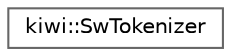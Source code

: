 digraph "Graphical Class Hierarchy"
{
 // LATEX_PDF_SIZE
  bgcolor="transparent";
  edge [fontname=Helvetica,fontsize=10,labelfontname=Helvetica,labelfontsize=10];
  node [fontname=Helvetica,fontsize=10,shape=box,height=0.2,width=0.4];
  rankdir="LR";
  Node0 [id="Node000000",label="kiwi::SwTokenizer",height=0.2,width=0.4,color="grey40", fillcolor="white", style="filled",URL="$classkiwi_1_1SwTokenizer.html",tooltip=" "];
}
